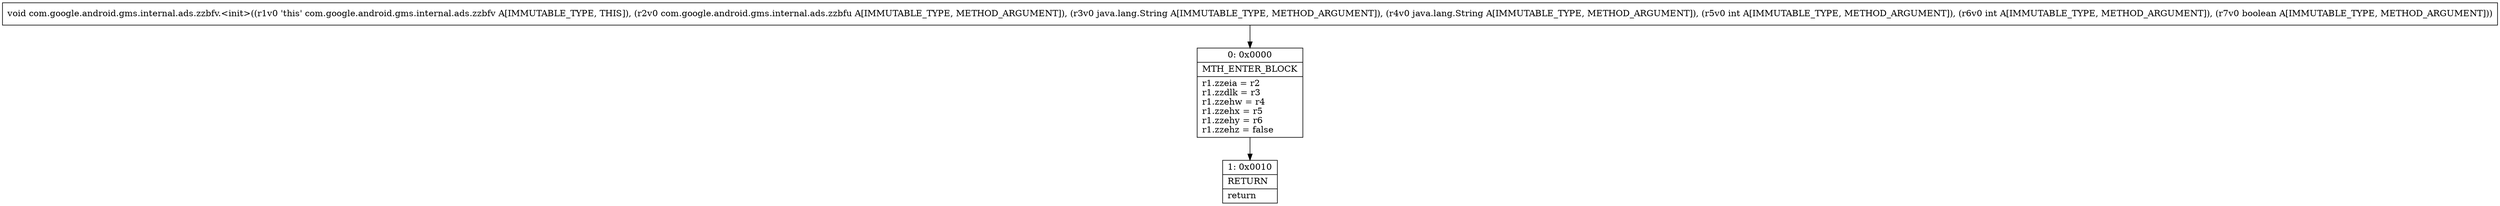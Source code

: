 digraph "CFG forcom.google.android.gms.internal.ads.zzbfv.\<init\>(Lcom\/google\/android\/gms\/internal\/ads\/zzbfu;Ljava\/lang\/String;Ljava\/lang\/String;IIZ)V" {
Node_0 [shape=record,label="{0\:\ 0x0000|MTH_ENTER_BLOCK\l|r1.zzeia = r2\lr1.zzdlk = r3\lr1.zzehw = r4\lr1.zzehx = r5\lr1.zzehy = r6\lr1.zzehz = false\l}"];
Node_1 [shape=record,label="{1\:\ 0x0010|RETURN\l|return\l}"];
MethodNode[shape=record,label="{void com.google.android.gms.internal.ads.zzbfv.\<init\>((r1v0 'this' com.google.android.gms.internal.ads.zzbfv A[IMMUTABLE_TYPE, THIS]), (r2v0 com.google.android.gms.internal.ads.zzbfu A[IMMUTABLE_TYPE, METHOD_ARGUMENT]), (r3v0 java.lang.String A[IMMUTABLE_TYPE, METHOD_ARGUMENT]), (r4v0 java.lang.String A[IMMUTABLE_TYPE, METHOD_ARGUMENT]), (r5v0 int A[IMMUTABLE_TYPE, METHOD_ARGUMENT]), (r6v0 int A[IMMUTABLE_TYPE, METHOD_ARGUMENT]), (r7v0 boolean A[IMMUTABLE_TYPE, METHOD_ARGUMENT])) }"];
MethodNode -> Node_0;
Node_0 -> Node_1;
}

